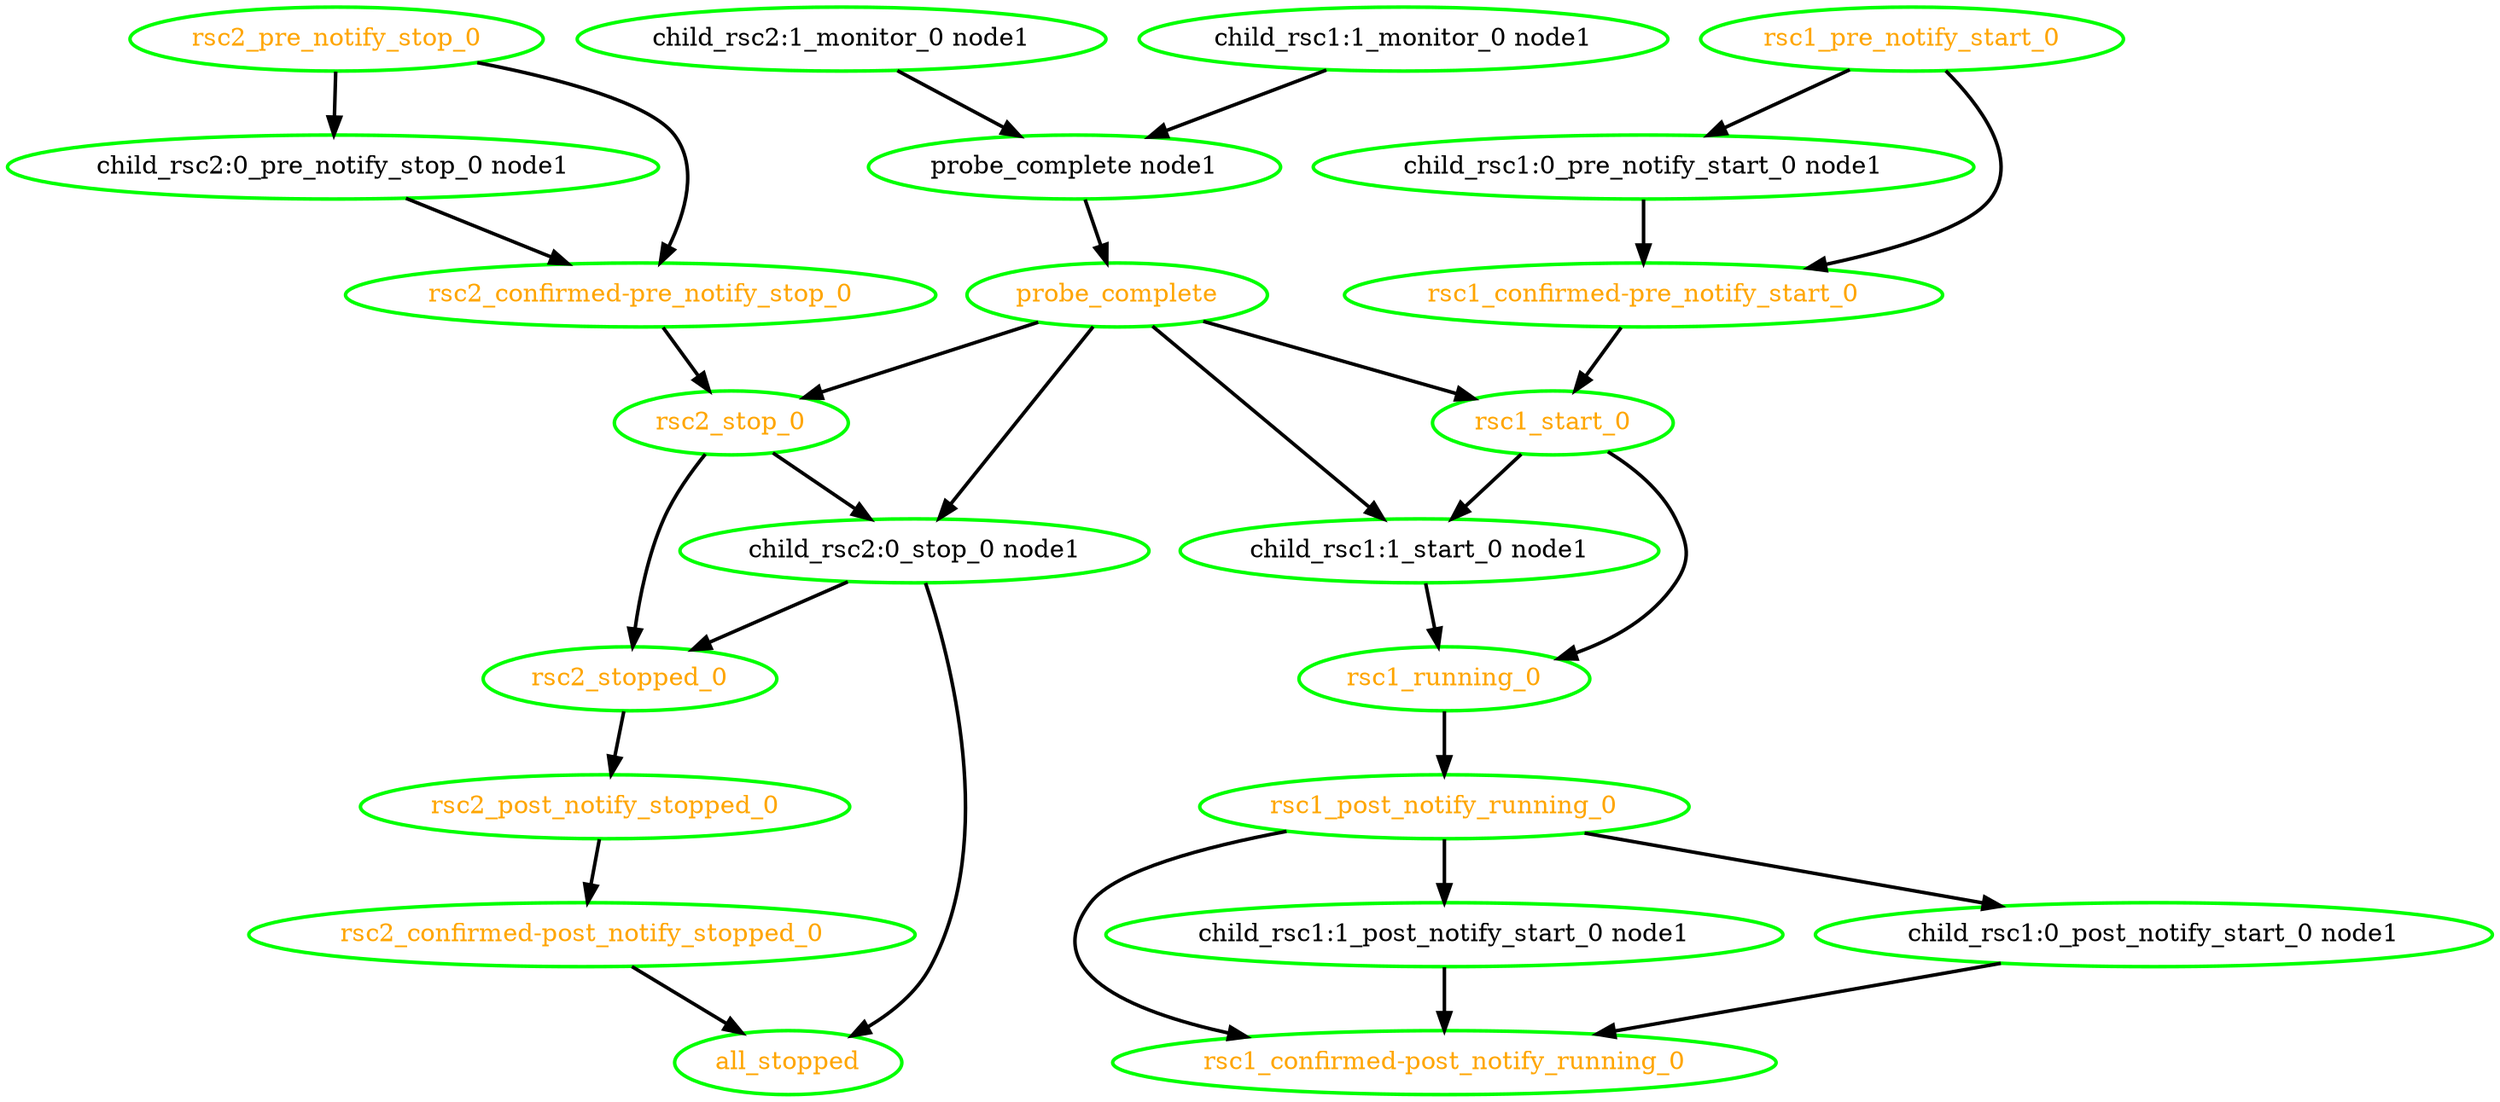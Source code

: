 digraph "g" {
"all_stopped" [ style=bold color="green" fontcolor="orange"  ]
"child_rsc1:0_post_notify_start_0 node1" -> "rsc1_confirmed-post_notify_running_0" [ style = bold]
"child_rsc1:0_post_notify_start_0 node1" [ style=bold color="green" fontcolor="black" ]
"child_rsc1:0_pre_notify_start_0 node1" -> "rsc1_confirmed-pre_notify_start_0" [ style = bold]
"child_rsc1:0_pre_notify_start_0 node1" [ style=bold color="green" fontcolor="black" ]
"child_rsc1:1_monitor_0 node1" -> "probe_complete node1" [ style = bold]
"child_rsc1:1_monitor_0 node1" [ style=bold color="green" fontcolor="black" ]
"child_rsc1:1_post_notify_start_0 node1" -> "rsc1_confirmed-post_notify_running_0" [ style = bold]
"child_rsc1:1_post_notify_start_0 node1" [ style=bold color="green" fontcolor="black" ]
"child_rsc1:1_start_0 node1" -> "rsc1_running_0" [ style = bold]
"child_rsc1:1_start_0 node1" [ style=bold color="green" fontcolor="black" ]
"child_rsc2:0_pre_notify_stop_0 node1" -> "rsc2_confirmed-pre_notify_stop_0" [ style = bold]
"child_rsc2:0_pre_notify_stop_0 node1" [ style=bold color="green" fontcolor="black" ]
"child_rsc2:0_stop_0 node1" -> "all_stopped" [ style = bold]
"child_rsc2:0_stop_0 node1" -> "rsc2_stopped_0" [ style = bold]
"child_rsc2:0_stop_0 node1" [ style=bold color="green" fontcolor="black" ]
"child_rsc2:1_monitor_0 node1" -> "probe_complete node1" [ style = bold]
"child_rsc2:1_monitor_0 node1" [ style=bold color="green" fontcolor="black" ]
"probe_complete node1" -> "probe_complete" [ style = bold]
"probe_complete node1" [ style=bold color="green" fontcolor="black" ]
"probe_complete" -> "child_rsc1:1_start_0 node1" [ style = bold]
"probe_complete" -> "child_rsc2:0_stop_0 node1" [ style = bold]
"probe_complete" -> "rsc1_start_0" [ style = bold]
"probe_complete" -> "rsc2_stop_0" [ style = bold]
"probe_complete" [ style=bold color="green" fontcolor="orange" ]
"rsc1_confirmed-post_notify_running_0" [ style=bold color="green" fontcolor="orange" ]
"rsc1_confirmed-pre_notify_start_0" -> "rsc1_start_0" [ style = bold]
"rsc1_confirmed-pre_notify_start_0" [ style=bold color="green" fontcolor="orange" ]
"rsc1_post_notify_running_0" -> "child_rsc1:0_post_notify_start_0 node1" [ style = bold]
"rsc1_post_notify_running_0" -> "child_rsc1:1_post_notify_start_0 node1" [ style = bold]
"rsc1_post_notify_running_0" -> "rsc1_confirmed-post_notify_running_0" [ style = bold]
"rsc1_post_notify_running_0" [ style=bold color="green" fontcolor="orange" ]
"rsc1_pre_notify_start_0" -> "child_rsc1:0_pre_notify_start_0 node1" [ style = bold]
"rsc1_pre_notify_start_0" -> "rsc1_confirmed-pre_notify_start_0" [ style = bold]
"rsc1_pre_notify_start_0" [ style=bold color="green" fontcolor="orange" ]
"rsc1_running_0" -> "rsc1_post_notify_running_0" [ style = bold]
"rsc1_running_0" [ style=bold color="green" fontcolor="orange" ]
"rsc1_start_0" -> "child_rsc1:1_start_0 node1" [ style = bold]
"rsc1_start_0" -> "rsc1_running_0" [ style = bold]
"rsc1_start_0" [ style=bold color="green" fontcolor="orange" ]
"rsc2_confirmed-post_notify_stopped_0" -> "all_stopped" [ style = bold]
"rsc2_confirmed-post_notify_stopped_0" [ style=bold color="green" fontcolor="orange" ]
"rsc2_confirmed-pre_notify_stop_0" -> "rsc2_stop_0" [ style = bold]
"rsc2_confirmed-pre_notify_stop_0" [ style=bold color="green" fontcolor="orange" ]
"rsc2_post_notify_stopped_0" -> "rsc2_confirmed-post_notify_stopped_0" [ style = bold]
"rsc2_post_notify_stopped_0" [ style=bold color="green" fontcolor="orange" ]
"rsc2_pre_notify_stop_0" -> "child_rsc2:0_pre_notify_stop_0 node1" [ style = bold]
"rsc2_pre_notify_stop_0" -> "rsc2_confirmed-pre_notify_stop_0" [ style = bold]
"rsc2_pre_notify_stop_0" [ style=bold color="green" fontcolor="orange" ]
"rsc2_stop_0" -> "child_rsc2:0_stop_0 node1" [ style = bold]
"rsc2_stop_0" -> "rsc2_stopped_0" [ style = bold]
"rsc2_stop_0" [ style=bold color="green" fontcolor="orange" ]
"rsc2_stopped_0" -> "rsc2_post_notify_stopped_0" [ style = bold]
"rsc2_stopped_0" [ style=bold color="green" fontcolor="orange" ]
}
